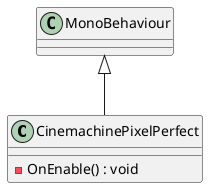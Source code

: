 @startuml
class CinemachinePixelPerfect {
    - OnEnable() : void
}
MonoBehaviour <|-- CinemachinePixelPerfect
@enduml
